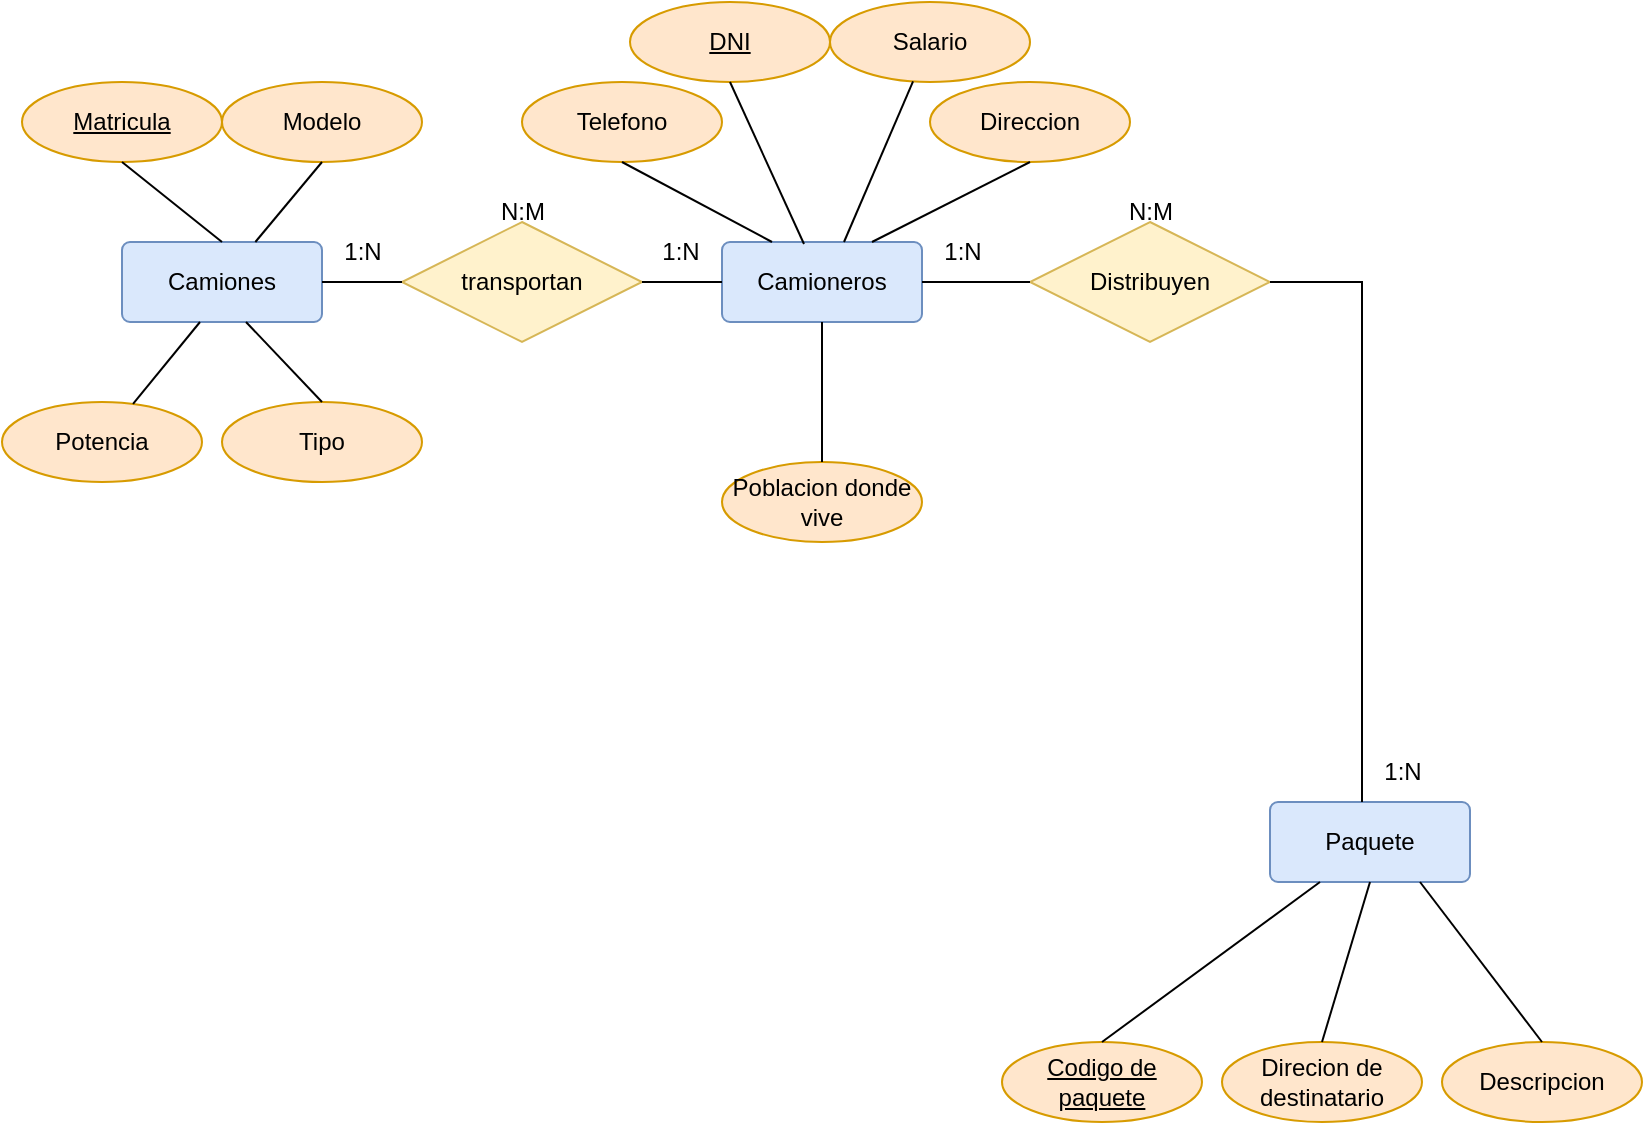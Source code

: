 <mxfile version="21.8.2" type="github">
  <diagram name="Página-1" id="AzNgi7j9panhKGNztLMm">
    <mxGraphModel dx="1434" dy="795" grid="1" gridSize="10" guides="1" tooltips="1" connect="1" arrows="1" fold="1" page="1" pageScale="1" pageWidth="827" pageHeight="1169" math="0" shadow="0">
      <root>
        <mxCell id="0" />
        <mxCell id="1" parent="0" />
        <mxCell id="0DxemPEugz-IFnGJ64FD-1" value="Camiones" style="rounded=1;arcSize=10;whiteSpace=wrap;html=1;align=center;fillColor=#dae8fc;strokeColor=#6c8ebf;" vertex="1" parent="1">
          <mxGeometry x="60" y="200" width="100" height="40" as="geometry" />
        </mxCell>
        <mxCell id="0DxemPEugz-IFnGJ64FD-2" value="Paquete" style="rounded=1;arcSize=10;whiteSpace=wrap;html=1;align=center;fillColor=#dae8fc;strokeColor=#6c8ebf;" vertex="1" parent="1">
          <mxGeometry x="634" y="480" width="100" height="40" as="geometry" />
        </mxCell>
        <mxCell id="0DxemPEugz-IFnGJ64FD-3" value="Camioneros" style="rounded=1;arcSize=10;whiteSpace=wrap;html=1;align=center;fillColor=#dae8fc;strokeColor=#6c8ebf;" vertex="1" parent="1">
          <mxGeometry x="360" y="200" width="100" height="40" as="geometry" />
        </mxCell>
        <mxCell id="0DxemPEugz-IFnGJ64FD-5" value="Poblacion donde vive" style="ellipse;whiteSpace=wrap;html=1;align=center;fillColor=#ffe6cc;strokeColor=#d79b00;" vertex="1" parent="1">
          <mxGeometry x="360" y="310" width="100" height="40" as="geometry" />
        </mxCell>
        <mxCell id="0DxemPEugz-IFnGJ64FD-6" value="Telefono" style="ellipse;whiteSpace=wrap;html=1;align=center;fillColor=#ffe6cc;strokeColor=#d79b00;" vertex="1" parent="1">
          <mxGeometry x="260" y="120" width="100" height="40" as="geometry" />
        </mxCell>
        <mxCell id="0DxemPEugz-IFnGJ64FD-7" value="Direccion" style="ellipse;whiteSpace=wrap;html=1;align=center;fillColor=#ffe6cc;strokeColor=#d79b00;" vertex="1" parent="1">
          <mxGeometry x="464" y="120" width="100" height="40" as="geometry" />
        </mxCell>
        <mxCell id="0DxemPEugz-IFnGJ64FD-8" value="Salario" style="ellipse;whiteSpace=wrap;html=1;align=center;fillColor=#ffe6cc;strokeColor=#d79b00;" vertex="1" parent="1">
          <mxGeometry x="414" y="80" width="100" height="40" as="geometry" />
        </mxCell>
        <mxCell id="0DxemPEugz-IFnGJ64FD-9" value="DNI" style="ellipse;whiteSpace=wrap;html=1;align=center;fontStyle=4;fillColor=#ffe6cc;strokeColor=#d79b00;" vertex="1" parent="1">
          <mxGeometry x="314" y="80" width="100" height="40" as="geometry" />
        </mxCell>
        <mxCell id="0DxemPEugz-IFnGJ64FD-10" value="" style="endArrow=none;html=1;rounded=0;entryX=0.5;entryY=1;entryDx=0;entryDy=0;exitX=0.5;exitY=0;exitDx=0;exitDy=0;" edge="1" parent="1" source="0DxemPEugz-IFnGJ64FD-5" target="0DxemPEugz-IFnGJ64FD-3">
          <mxGeometry width="50" height="50" relative="1" as="geometry">
            <mxPoint x="390" y="320" as="sourcePoint" />
            <mxPoint x="440" y="270" as="targetPoint" />
          </mxGeometry>
        </mxCell>
        <mxCell id="0DxemPEugz-IFnGJ64FD-11" value="" style="endArrow=none;html=1;rounded=0;entryX=0.25;entryY=0;entryDx=0;entryDy=0;exitX=0.5;exitY=1;exitDx=0;exitDy=0;" edge="1" parent="1" source="0DxemPEugz-IFnGJ64FD-6" target="0DxemPEugz-IFnGJ64FD-3">
          <mxGeometry width="50" height="50" relative="1" as="geometry">
            <mxPoint x="390" y="320" as="sourcePoint" />
            <mxPoint x="440" y="270" as="targetPoint" />
          </mxGeometry>
        </mxCell>
        <mxCell id="0DxemPEugz-IFnGJ64FD-12" value="" style="endArrow=none;html=1;rounded=0;entryX=0.5;entryY=1;entryDx=0;entryDy=0;exitX=0.41;exitY=0.025;exitDx=0;exitDy=0;exitPerimeter=0;" edge="1" parent="1" source="0DxemPEugz-IFnGJ64FD-3" target="0DxemPEugz-IFnGJ64FD-9">
          <mxGeometry width="50" height="50" relative="1" as="geometry">
            <mxPoint x="390" y="320" as="sourcePoint" />
            <mxPoint x="440" y="270" as="targetPoint" />
          </mxGeometry>
        </mxCell>
        <mxCell id="0DxemPEugz-IFnGJ64FD-13" value="" style="endArrow=none;html=1;rounded=0;exitX=0.61;exitY=0;exitDx=0;exitDy=0;exitPerimeter=0;" edge="1" parent="1" source="0DxemPEugz-IFnGJ64FD-3" target="0DxemPEugz-IFnGJ64FD-8">
          <mxGeometry width="50" height="50" relative="1" as="geometry">
            <mxPoint x="390" y="320" as="sourcePoint" />
            <mxPoint x="440" y="270" as="targetPoint" />
          </mxGeometry>
        </mxCell>
        <mxCell id="0DxemPEugz-IFnGJ64FD-14" value="" style="endArrow=none;html=1;rounded=0;entryX=0.5;entryY=1;entryDx=0;entryDy=0;exitX=0.75;exitY=0;exitDx=0;exitDy=0;" edge="1" parent="1" source="0DxemPEugz-IFnGJ64FD-3" target="0DxemPEugz-IFnGJ64FD-7">
          <mxGeometry width="50" height="50" relative="1" as="geometry">
            <mxPoint x="390" y="320" as="sourcePoint" />
            <mxPoint x="440" y="270" as="targetPoint" />
          </mxGeometry>
        </mxCell>
        <mxCell id="0DxemPEugz-IFnGJ64FD-15" value="transportan" style="shape=rhombus;perimeter=rhombusPerimeter;whiteSpace=wrap;html=1;align=center;fillColor=#fff2cc;strokeColor=#d6b656;" vertex="1" parent="1">
          <mxGeometry x="200" y="190" width="120" height="60" as="geometry" />
        </mxCell>
        <mxCell id="0DxemPEugz-IFnGJ64FD-16" value="" style="endArrow=none;html=1;rounded=0;entryX=1;entryY=0.5;entryDx=0;entryDy=0;exitX=0;exitY=0.5;exitDx=0;exitDy=0;" edge="1" parent="1" source="0DxemPEugz-IFnGJ64FD-15" target="0DxemPEugz-IFnGJ64FD-1">
          <mxGeometry width="50" height="50" relative="1" as="geometry">
            <mxPoint x="390" y="320" as="sourcePoint" />
            <mxPoint x="440" y="270" as="targetPoint" />
          </mxGeometry>
        </mxCell>
        <mxCell id="0DxemPEugz-IFnGJ64FD-17" value="" style="endArrow=none;html=1;rounded=0;entryX=0;entryY=0.5;entryDx=0;entryDy=0;exitX=1;exitY=0.5;exitDx=0;exitDy=0;" edge="1" parent="1" source="0DxemPEugz-IFnGJ64FD-15" target="0DxemPEugz-IFnGJ64FD-3">
          <mxGeometry width="50" height="50" relative="1" as="geometry">
            <mxPoint x="390" y="320" as="sourcePoint" />
            <mxPoint x="440" y="270" as="targetPoint" />
          </mxGeometry>
        </mxCell>
        <mxCell id="0DxemPEugz-IFnGJ64FD-19" value="Distribuyen" style="shape=rhombus;perimeter=rhombusPerimeter;whiteSpace=wrap;html=1;align=center;fillColor=#fff2cc;strokeColor=#d6b656;" vertex="1" parent="1">
          <mxGeometry x="514" y="190" width="120" height="60" as="geometry" />
        </mxCell>
        <mxCell id="0DxemPEugz-IFnGJ64FD-20" value="" style="endArrow=none;html=1;rounded=0;entryX=0;entryY=0.5;entryDx=0;entryDy=0;exitX=1;exitY=0.5;exitDx=0;exitDy=0;" edge="1" parent="1" source="0DxemPEugz-IFnGJ64FD-3" target="0DxemPEugz-IFnGJ64FD-19">
          <mxGeometry width="50" height="50" relative="1" as="geometry">
            <mxPoint x="390" y="320" as="sourcePoint" />
            <mxPoint x="440" y="270" as="targetPoint" />
          </mxGeometry>
        </mxCell>
        <mxCell id="0DxemPEugz-IFnGJ64FD-22" value="" style="endArrow=none;html=1;rounded=0;exitX=1;exitY=0.5;exitDx=0;exitDy=0;" edge="1" parent="1" source="0DxemPEugz-IFnGJ64FD-19">
          <mxGeometry width="50" height="50" relative="1" as="geometry">
            <mxPoint x="390" y="320" as="sourcePoint" />
            <mxPoint x="680" y="480" as="targetPoint" />
            <Array as="points">
              <mxPoint x="680" y="220" />
            </Array>
          </mxGeometry>
        </mxCell>
        <mxCell id="0DxemPEugz-IFnGJ64FD-24" value="Codigo de paquete" style="ellipse;whiteSpace=wrap;html=1;align=center;fontStyle=4;fillColor=#ffe6cc;strokeColor=#d79b00;" vertex="1" parent="1">
          <mxGeometry x="500" y="600" width="100" height="40" as="geometry" />
        </mxCell>
        <mxCell id="0DxemPEugz-IFnGJ64FD-26" value="Descripcion" style="ellipse;whiteSpace=wrap;html=1;align=center;fillColor=#ffe6cc;strokeColor=#d79b00;" vertex="1" parent="1">
          <mxGeometry x="720" y="600" width="100" height="40" as="geometry" />
        </mxCell>
        <mxCell id="0DxemPEugz-IFnGJ64FD-27" value="Direcion de destinatario" style="ellipse;whiteSpace=wrap;html=1;align=center;fillColor=#ffe6cc;strokeColor=#d79b00;" vertex="1" parent="1">
          <mxGeometry x="610" y="600" width="100" height="40" as="geometry" />
        </mxCell>
        <mxCell id="0DxemPEugz-IFnGJ64FD-28" value="" style="endArrow=none;html=1;rounded=0;entryX=0.25;entryY=1;entryDx=0;entryDy=0;exitX=0.5;exitY=0;exitDx=0;exitDy=0;" edge="1" parent="1" source="0DxemPEugz-IFnGJ64FD-24" target="0DxemPEugz-IFnGJ64FD-2">
          <mxGeometry width="50" height="50" relative="1" as="geometry">
            <mxPoint x="390" y="500" as="sourcePoint" />
            <mxPoint x="440" y="450" as="targetPoint" />
          </mxGeometry>
        </mxCell>
        <mxCell id="0DxemPEugz-IFnGJ64FD-29" value="" style="endArrow=none;html=1;rounded=0;entryX=0.5;entryY=1;entryDx=0;entryDy=0;exitX=0.5;exitY=0;exitDx=0;exitDy=0;" edge="1" parent="1" source="0DxemPEugz-IFnGJ64FD-27" target="0DxemPEugz-IFnGJ64FD-2">
          <mxGeometry width="50" height="50" relative="1" as="geometry">
            <mxPoint x="390" y="500" as="sourcePoint" />
            <mxPoint x="440" y="450" as="targetPoint" />
          </mxGeometry>
        </mxCell>
        <mxCell id="0DxemPEugz-IFnGJ64FD-31" value="" style="endArrow=none;html=1;rounded=0;entryX=0.5;entryY=0;entryDx=0;entryDy=0;exitX=0.75;exitY=1;exitDx=0;exitDy=0;" edge="1" parent="1" source="0DxemPEugz-IFnGJ64FD-2" target="0DxemPEugz-IFnGJ64FD-26">
          <mxGeometry width="50" height="50" relative="1" as="geometry">
            <mxPoint x="390" y="500" as="sourcePoint" />
            <mxPoint x="440" y="450" as="targetPoint" />
          </mxGeometry>
        </mxCell>
        <mxCell id="0DxemPEugz-IFnGJ64FD-32" value="Matricula" style="ellipse;whiteSpace=wrap;html=1;align=center;fontStyle=4;fillColor=#ffe6cc;strokeColor=#d79b00;" vertex="1" parent="1">
          <mxGeometry x="10" y="120" width="100" height="40" as="geometry" />
        </mxCell>
        <mxCell id="0DxemPEugz-IFnGJ64FD-33" value="&lt;div&gt;Modelo&lt;/div&gt;" style="ellipse;whiteSpace=wrap;html=1;align=center;fillColor=#ffe6cc;strokeColor=#d79b00;" vertex="1" parent="1">
          <mxGeometry x="110" y="120" width="100" height="40" as="geometry" />
        </mxCell>
        <mxCell id="0DxemPEugz-IFnGJ64FD-35" value="&lt;div&gt;Tipo&lt;/div&gt;" style="ellipse;whiteSpace=wrap;html=1;align=center;fillColor=#ffe6cc;strokeColor=#d79b00;" vertex="1" parent="1">
          <mxGeometry x="110" y="280" width="100" height="40" as="geometry" />
        </mxCell>
        <mxCell id="0DxemPEugz-IFnGJ64FD-36" value="Potencia" style="ellipse;whiteSpace=wrap;html=1;align=center;fillColor=#ffe6cc;strokeColor=#d79b00;" vertex="1" parent="1">
          <mxGeometry y="280" width="100" height="40" as="geometry" />
        </mxCell>
        <mxCell id="0DxemPEugz-IFnGJ64FD-37" value="" style="endArrow=none;html=1;rounded=0;entryX=0.62;entryY=1;entryDx=0;entryDy=0;exitX=0.5;exitY=0;exitDx=0;exitDy=0;entryPerimeter=0;" edge="1" parent="1" source="0DxemPEugz-IFnGJ64FD-35" target="0DxemPEugz-IFnGJ64FD-1">
          <mxGeometry width="50" height="50" relative="1" as="geometry">
            <mxPoint x="360" y="440" as="sourcePoint" />
            <mxPoint x="410" y="390" as="targetPoint" />
          </mxGeometry>
        </mxCell>
        <mxCell id="0DxemPEugz-IFnGJ64FD-38" value="" style="endArrow=none;html=1;rounded=0;entryX=0.39;entryY=1;entryDx=0;entryDy=0;entryPerimeter=0;" edge="1" parent="1" source="0DxemPEugz-IFnGJ64FD-36" target="0DxemPEugz-IFnGJ64FD-1">
          <mxGeometry width="50" height="50" relative="1" as="geometry">
            <mxPoint x="360" y="440" as="sourcePoint" />
            <mxPoint x="410" y="390" as="targetPoint" />
          </mxGeometry>
        </mxCell>
        <mxCell id="0DxemPEugz-IFnGJ64FD-39" value="" style="endArrow=none;html=1;rounded=0;entryX=0.5;entryY=1;entryDx=0;entryDy=0;" edge="1" parent="1" source="0DxemPEugz-IFnGJ64FD-1" target="0DxemPEugz-IFnGJ64FD-33">
          <mxGeometry width="50" height="50" relative="1" as="geometry">
            <mxPoint x="360" y="440" as="sourcePoint" />
            <mxPoint x="410" y="390" as="targetPoint" />
          </mxGeometry>
        </mxCell>
        <mxCell id="0DxemPEugz-IFnGJ64FD-40" value="" style="endArrow=none;html=1;rounded=0;entryX=0.5;entryY=1;entryDx=0;entryDy=0;exitX=0.5;exitY=0;exitDx=0;exitDy=0;" edge="1" parent="1" source="0DxemPEugz-IFnGJ64FD-1" target="0DxemPEugz-IFnGJ64FD-32">
          <mxGeometry width="50" height="50" relative="1" as="geometry">
            <mxPoint x="360" y="440" as="sourcePoint" />
            <mxPoint x="410" y="390" as="targetPoint" />
          </mxGeometry>
        </mxCell>
        <mxCell id="0DxemPEugz-IFnGJ64FD-41" value="N:M" style="text;html=1;align=center;verticalAlign=middle;resizable=0;points=[];autosize=1;strokeColor=none;fillColor=none;" vertex="1" parent="1">
          <mxGeometry x="235" y="170" width="50" height="30" as="geometry" />
        </mxCell>
        <mxCell id="0DxemPEugz-IFnGJ64FD-42" value="1:N" style="text;html=1;align=center;verticalAlign=middle;resizable=0;points=[];autosize=1;strokeColor=none;fillColor=none;" vertex="1" parent="1">
          <mxGeometry x="160" y="190" width="40" height="30" as="geometry" />
        </mxCell>
        <mxCell id="0DxemPEugz-IFnGJ64FD-43" value="1:N" style="text;html=1;align=center;verticalAlign=middle;resizable=0;points=[];autosize=1;strokeColor=none;fillColor=none;" vertex="1" parent="1">
          <mxGeometry x="319" y="190" width="40" height="30" as="geometry" />
        </mxCell>
        <mxCell id="0DxemPEugz-IFnGJ64FD-44" value="N:M" style="text;html=1;align=center;verticalAlign=middle;resizable=0;points=[];autosize=1;strokeColor=none;fillColor=none;" vertex="1" parent="1">
          <mxGeometry x="549" y="170" width="50" height="30" as="geometry" />
        </mxCell>
        <mxCell id="0DxemPEugz-IFnGJ64FD-45" value="1:N" style="text;html=1;align=center;verticalAlign=middle;resizable=0;points=[];autosize=1;strokeColor=none;fillColor=none;" vertex="1" parent="1">
          <mxGeometry x="460" y="190" width="40" height="30" as="geometry" />
        </mxCell>
        <mxCell id="0DxemPEugz-IFnGJ64FD-46" value="1:N" style="text;html=1;align=center;verticalAlign=middle;resizable=0;points=[];autosize=1;strokeColor=none;fillColor=none;" vertex="1" parent="1">
          <mxGeometry x="680" y="450" width="40" height="30" as="geometry" />
        </mxCell>
      </root>
    </mxGraphModel>
  </diagram>
</mxfile>
